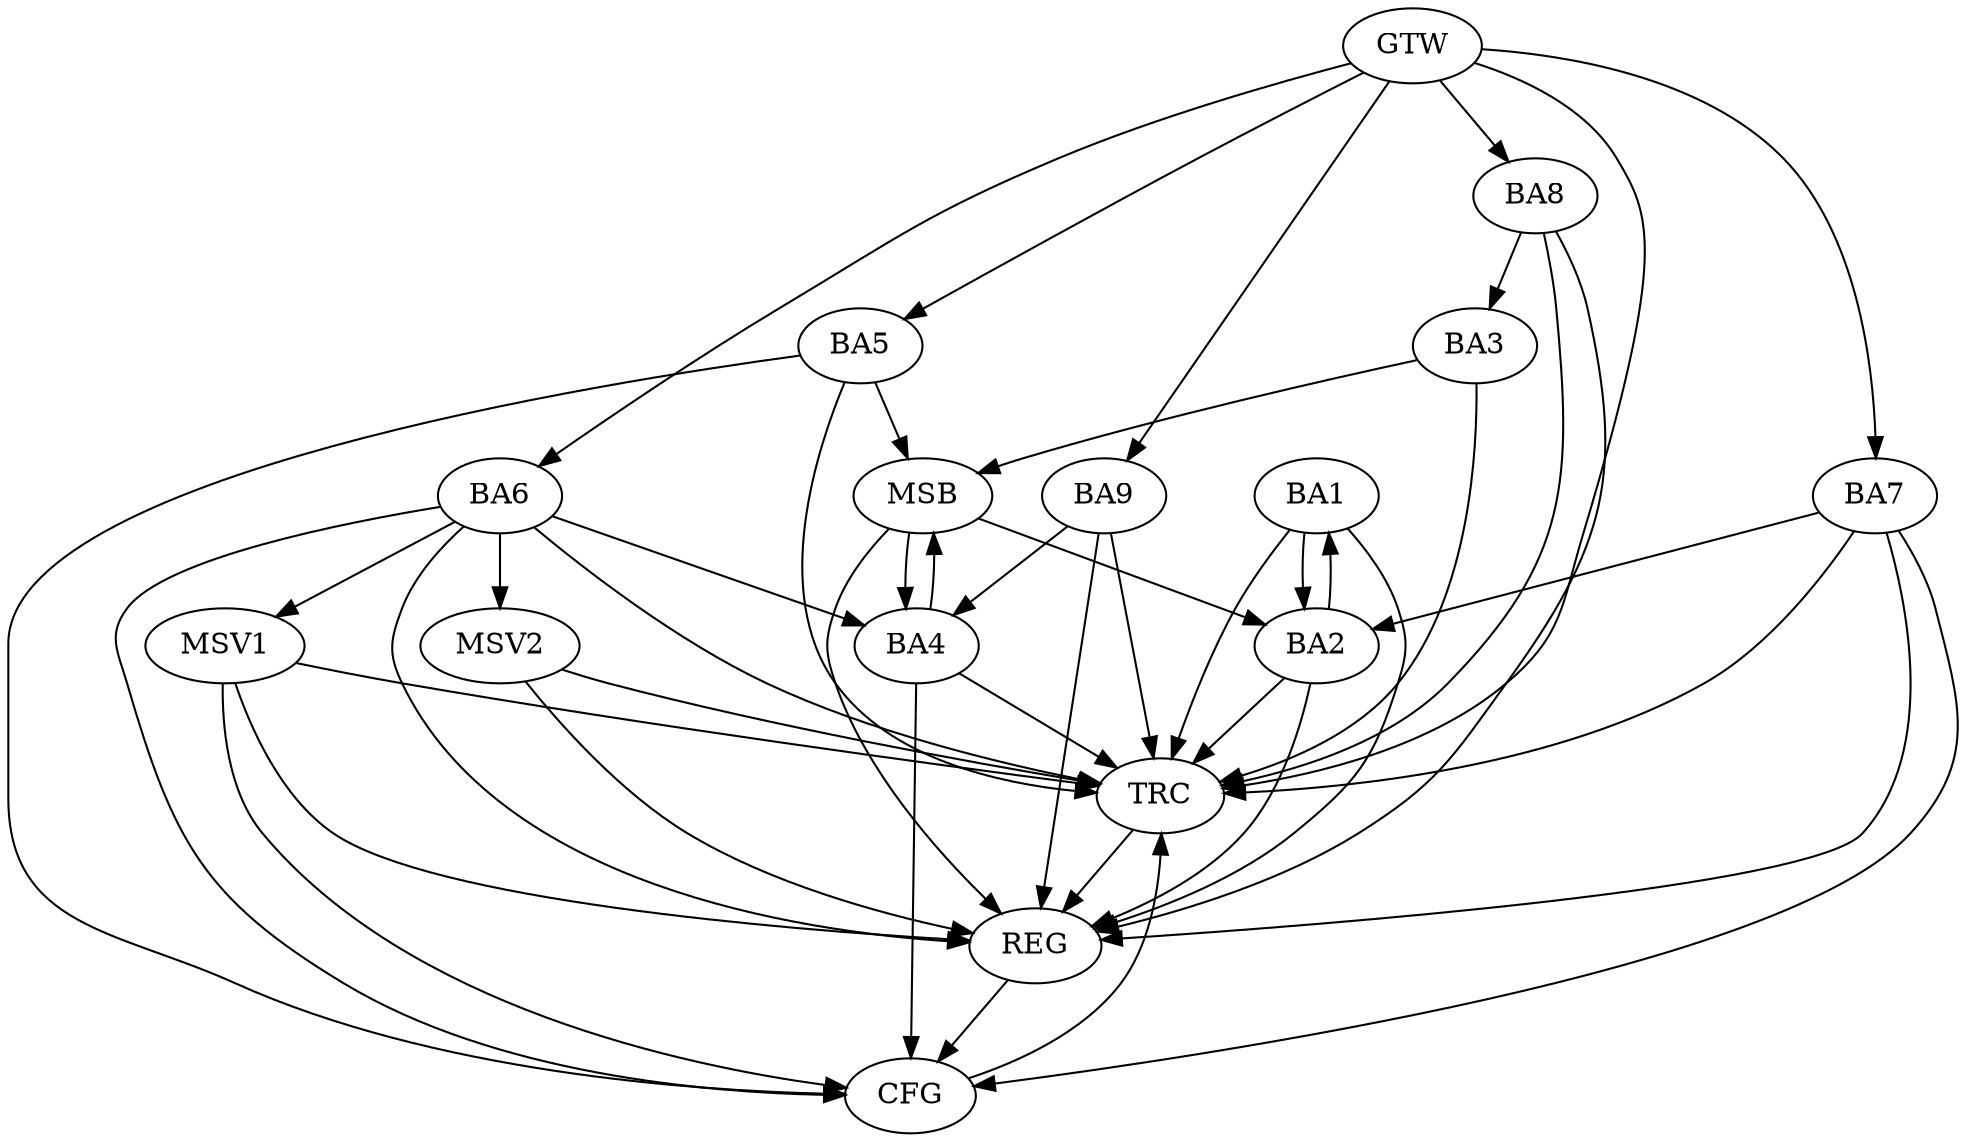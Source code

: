 strict digraph G {
  BA1 [ label="BA1" ];
  BA2 [ label="BA2" ];
  BA3 [ label="BA3" ];
  BA4 [ label="BA4" ];
  BA5 [ label="BA5" ];
  BA6 [ label="BA6" ];
  BA7 [ label="BA7" ];
  BA8 [ label="BA8" ];
  BA9 [ label="BA9" ];
  GTW [ label="GTW" ];
  REG [ label="REG" ];
  MSB [ label="MSB" ];
  CFG [ label="CFG" ];
  TRC [ label="TRC" ];
  MSV1 [ label="MSV1" ];
  MSV2 [ label="MSV2" ];
  BA1 -> BA2;
  BA2 -> BA1;
  BA6 -> BA4;
  BA7 -> BA2;
  BA8 -> BA3;
  BA9 -> BA4;
  GTW -> BA5;
  GTW -> BA6;
  GTW -> BA7;
  GTW -> BA8;
  GTW -> BA9;
  BA1 -> REG;
  BA2 -> REG;
  BA6 -> REG;
  BA7 -> REG;
  BA8 -> REG;
  BA9 -> REG;
  BA3 -> MSB;
  MSB -> BA2;
  MSB -> REG;
  BA4 -> MSB;
  BA5 -> MSB;
  MSB -> BA4;
  BA5 -> CFG;
  BA4 -> CFG;
  BA6 -> CFG;
  BA7 -> CFG;
  REG -> CFG;
  BA1 -> TRC;
  BA2 -> TRC;
  BA3 -> TRC;
  BA4 -> TRC;
  BA5 -> TRC;
  BA6 -> TRC;
  BA7 -> TRC;
  BA8 -> TRC;
  BA9 -> TRC;
  GTW -> TRC;
  CFG -> TRC;
  TRC -> REG;
  BA6 -> MSV1;
  MSV1 -> REG;
  MSV1 -> TRC;
  MSV1 -> CFG;
  BA6 -> MSV2;
  MSV2 -> REG;
  MSV2 -> TRC;
}
